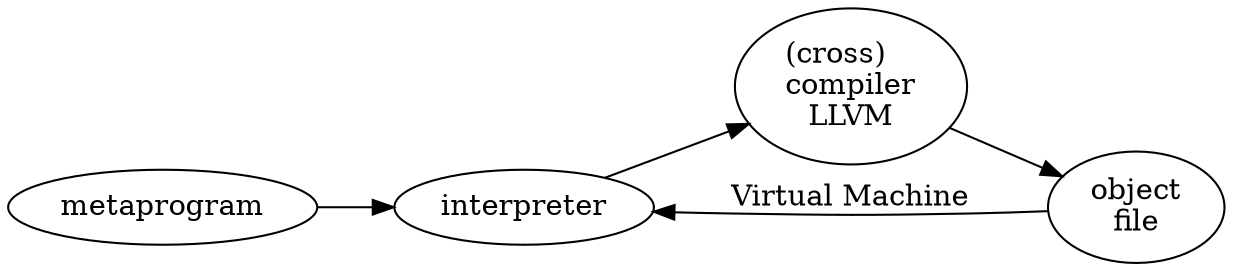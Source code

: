 digraph {
rankdir=LR;
metaprogram -> interpreter -> crosscompiler -> elf
crosscompiler [label="(cross)\lcompiler\lLLVM"];
elf [label="object\lfile"]; 
elf -> interpreter [label="Virtual Machine"];
}